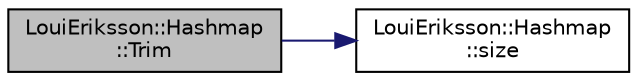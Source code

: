digraph "LouiEriksson::Hashmap::Trim"
{
 // LATEX_PDF_SIZE
  edge [fontname="Helvetica",fontsize="10",labelfontname="Helvetica",labelfontsize="10"];
  node [fontname="Helvetica",fontsize="10",shape=record];
  rankdir="LR";
  Node1 [label="LouiEriksson::Hashmap\l::Trim",height=0.2,width=0.4,color="black", fillcolor="grey75", style="filled", fontcolor="black",tooltip="Trims unused entries from the end of the hashmap."];
  Node1 -> Node2 [color="midnightblue",fontsize="10",style="solid"];
  Node2 [label="LouiEriksson::Hashmap\l::size",height=0.2,width=0.4,color="black", fillcolor="white", style="filled",URL="$class_loui_eriksson_1_1_hashmap.html#a5b2194c11d6c810e346487e5467ea534",tooltip="Returns the number of items stored within the hashmap."];
}
